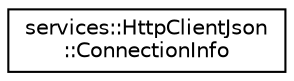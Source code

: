 digraph "Graphical Class Hierarchy"
{
 // INTERACTIVE_SVG=YES
  edge [fontname="Helvetica",fontsize="10",labelfontname="Helvetica",labelfontsize="10"];
  node [fontname="Helvetica",fontsize="10",shape=record];
  rankdir="LR";
  Node0 [label="services::HttpClientJson\l::ConnectionInfo",height=0.2,width=0.4,color="black", fillcolor="white", style="filled",URL="$d3/d25/structservices_1_1_http_client_json_1_1_connection_info.html"];
}
